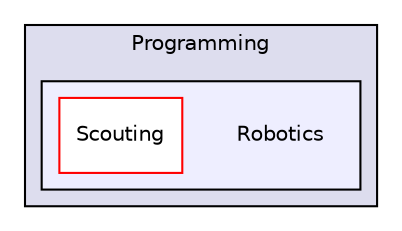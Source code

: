 digraph "C:/Users/dogea/Desktop/Programming/Robotics" {
  compound=true
  node [ fontsize="10", fontname="Helvetica"];
  edge [ labelfontsize="10", labelfontname="Helvetica"];
  subgraph clusterdir_6fa360bcf935be72a787774764bc51b0 {
    graph [ bgcolor="#ddddee", pencolor="black", label="Programming" fontname="Helvetica", fontsize="10", URL="dir_6fa360bcf935be72a787774764bc51b0.html"]
  subgraph clusterdir_ee322ea1c49dd25ff4e0d3c07c077466 {
    graph [ bgcolor="#eeeeff", pencolor="black", label="" URL="dir_ee322ea1c49dd25ff4e0d3c07c077466.html"];
    dir_ee322ea1c49dd25ff4e0d3c07c077466 [shape=plaintext label="Robotics"];
    dir_bbf9de9a00e5d400d77ba6b03a68cab3 [shape=box label="Scouting" color="red" fillcolor="white" style="filled" URL="dir_bbf9de9a00e5d400d77ba6b03a68cab3.html"];
  }
  }
}
